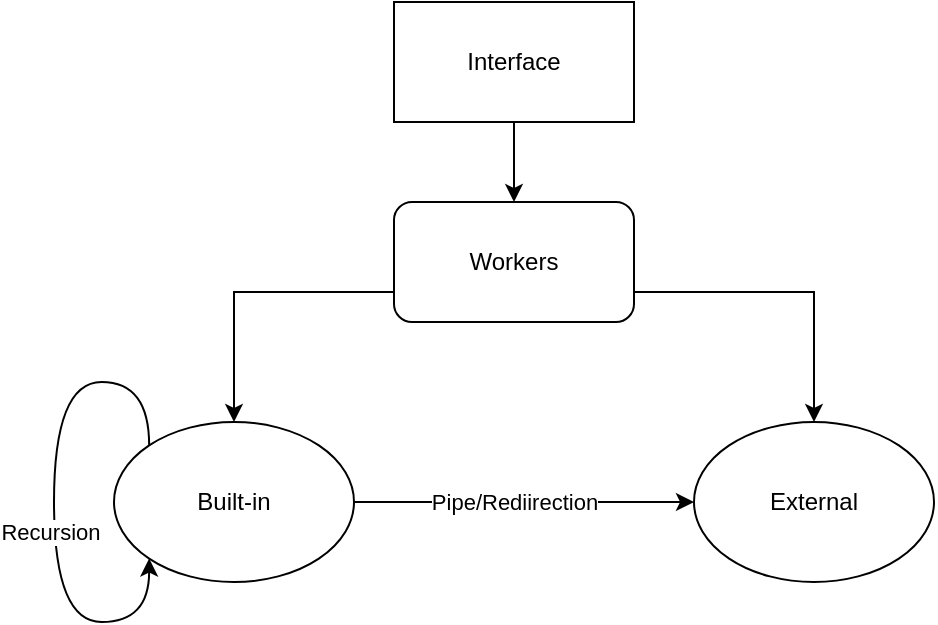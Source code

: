 <mxfile version="15.4.0" type="device"><diagram id="U9ok0U3uGURCFypn7EQa" name="Page-1"><mxGraphModel dx="1502" dy="655" grid="1" gridSize="10" guides="1" tooltips="1" connect="1" arrows="1" fold="1" page="1" pageScale="1" pageWidth="850" pageHeight="1100" math="0" shadow="0"><root><mxCell id="0"/><mxCell id="1" parent="0"/><mxCell id="idhy32FX4CmPmTp8XBN8-15" style="edgeStyle=orthogonalEdgeStyle;rounded=0;orthogonalLoop=1;jettySize=auto;html=1;entryX=0.5;entryY=0;entryDx=0;entryDy=0;" edge="1" parent="1" source="idhy32FX4CmPmTp8XBN8-1" target="idhy32FX4CmPmTp8XBN8-2"><mxGeometry relative="1" as="geometry"/></mxCell><mxCell id="idhy32FX4CmPmTp8XBN8-1" value="Interface" style="rounded=0;whiteSpace=wrap;html=1;" vertex="1" parent="1"><mxGeometry x="350" y="40" width="120" height="60" as="geometry"/></mxCell><mxCell id="idhy32FX4CmPmTp8XBN8-9" style="edgeStyle=orthogonalEdgeStyle;rounded=0;orthogonalLoop=1;jettySize=auto;html=1;exitX=0;exitY=0.75;exitDx=0;exitDy=0;entryX=0.5;entryY=0;entryDx=0;entryDy=0;" edge="1" parent="1" source="idhy32FX4CmPmTp8XBN8-2" target="idhy32FX4CmPmTp8XBN8-3"><mxGeometry relative="1" as="geometry"/></mxCell><mxCell id="idhy32FX4CmPmTp8XBN8-10" style="edgeStyle=orthogonalEdgeStyle;rounded=0;orthogonalLoop=1;jettySize=auto;html=1;exitX=1;exitY=0.75;exitDx=0;exitDy=0;entryX=0.5;entryY=0;entryDx=0;entryDy=0;" edge="1" parent="1" source="idhy32FX4CmPmTp8XBN8-2" target="idhy32FX4CmPmTp8XBN8-4"><mxGeometry relative="1" as="geometry"/></mxCell><mxCell id="idhy32FX4CmPmTp8XBN8-2" value="Workers" style="rounded=1;whiteSpace=wrap;html=1;" vertex="1" parent="1"><mxGeometry x="350" y="140" width="120" height="60" as="geometry"/></mxCell><mxCell id="idhy32FX4CmPmTp8XBN8-13" style="edgeStyle=orthogonalEdgeStyle;rounded=0;orthogonalLoop=1;jettySize=auto;html=1;entryX=0;entryY=0.5;entryDx=0;entryDy=0;" edge="1" parent="1" source="idhy32FX4CmPmTp8XBN8-3" target="idhy32FX4CmPmTp8XBN8-4"><mxGeometry relative="1" as="geometry"/></mxCell><mxCell id="idhy32FX4CmPmTp8XBN8-17" value="Pipe/Rediirection" style="edgeLabel;html=1;align=center;verticalAlign=middle;resizable=0;points=[];" vertex="1" connectable="0" parent="idhy32FX4CmPmTp8XBN8-13"><mxGeometry x="-0.379" y="-2" relative="1" as="geometry"><mxPoint x="27" y="-2" as="offset"/></mxGeometry></mxCell><mxCell id="idhy32FX4CmPmTp8XBN8-3" value="Built-in" style="ellipse;whiteSpace=wrap;html=1;" vertex="1" parent="1"><mxGeometry x="210" y="250" width="120" height="80" as="geometry"/></mxCell><mxCell id="idhy32FX4CmPmTp8XBN8-4" value="External" style="ellipse;whiteSpace=wrap;html=1;" vertex="1" parent="1"><mxGeometry x="500" y="250" width="120" height="80" as="geometry"/></mxCell><mxCell id="idhy32FX4CmPmTp8XBN8-14" style="edgeStyle=orthogonalEdgeStyle;rounded=0;orthogonalLoop=1;jettySize=auto;html=1;exitX=0;exitY=0;exitDx=0;exitDy=0;entryX=0;entryY=1;entryDx=0;entryDy=0;curved=1;" edge="1" parent="1" source="idhy32FX4CmPmTp8XBN8-3" target="idhy32FX4CmPmTp8XBN8-3"><mxGeometry relative="1" as="geometry"><Array as="points"><mxPoint x="228" y="230"/><mxPoint x="180" y="230"/><mxPoint x="180" y="350"/><mxPoint x="228" y="350"/></Array></mxGeometry></mxCell><mxCell id="idhy32FX4CmPmTp8XBN8-16" value="Recursion" style="edgeLabel;html=1;align=center;verticalAlign=middle;resizable=0;points=[];" vertex="1" connectable="0" parent="idhy32FX4CmPmTp8XBN8-14"><mxGeometry x="0.109" y="-2" relative="1" as="geometry"><mxPoint as="offset"/></mxGeometry></mxCell></root></mxGraphModel></diagram></mxfile>